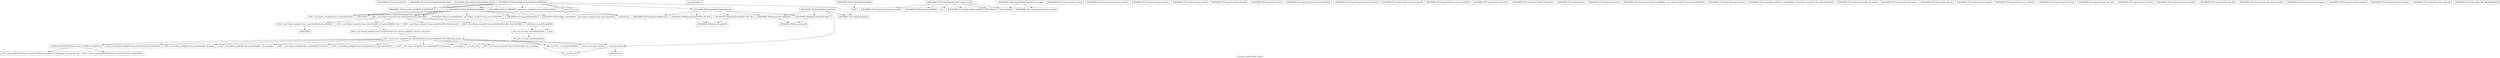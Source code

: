 digraph "Call graph: compute_dipole_chunk.ll" {
	label="Call graph: compute_dipole_chunk.ll";

	Node0x55aab68cc070 [shape=record,label="{_ZN9LAMMPS_NS7Compute7refreshEv}"];
	Node0x55aab68c67e0 [shape=record,label="{_ZN9LAMMPS_NS12ComputeChunk6unlockEPNS_3FixE}"];
	Node0x55aab6932a30 [shape=record,label="{_ZN9LAMMPS_NS12ComputeChunk4lockEPNS_3FixEll}"];
	Node0x55aab68d87b0 [shape=record,label="{_ZNSt7__cxx1112basic_stringIcSt11char_traitsIcESaIcEE12_M_constructIPKcEEvT_S8_}"];
	Node0x55aab68d87b0 -> Node0x55aab68dc130;
	Node0x55aab6919100 [shape=record,label="{_ZN9LAMMPS_NS18ComputeDipoleChunkC2EPNS_6LAMMPSEiPPc}"];
	Node0x55aab6919100 -> Node0x55aab68c1750;
	Node0x55aab6919100 -> Node0x55aab68c16d0;
	Node0x55aab6919100 -> Node0x55aab68e0bd0;
	Node0x55aab6919100 -> Node0x55aab6915ca0;
	Node0x55aab6919100 -> Node0x55aab68c6a70;
	Node0x55aab6919100 -> Node0x55aab6937360;
	Node0x55aab6919100 -> Node0x55aab68f5100;
	Node0x55aab6919100 -> Node0x55aab69391d0;
	Node0x55aab6919100 -> Node0x55aab690f990;
	Node0x55aab6919100 -> Node0x55aab68c1df0;
	Node0x55aab6919100 -> Node0x55aab6938f30;
	Node0x55aab68c1750 [shape=record,label="{_ZN9LAMMPS_NS12ComputeChunkC2EPNS_6LAMMPSEiPPc}"];
	Node0x55aab6937360 [shape=record,label="{_ZN9LAMMPS_NS5Error3allERKNSt7__cxx1112basic_stringIcSt11char_traitsIcESaIcEEEiS8_}"];
	Node0x55aab68c16d0 [shape=record,label="{_ZNSaIcEC1Ev}"];
	Node0x55aab68e0bd0 [shape=record,label="{_ZNSt7__cxx1112basic_stringIcSt11char_traitsIcESaIcEEC2IS3_EEPKcRKS3_}"];
	Node0x55aab68e0bd0 -> Node0x55aab690fa10;
	Node0x55aab68e0bd0 -> Node0x55aab6911d10;
	Node0x55aab68e0bd0 -> Node0x55aab69003c0;
	Node0x55aab68e0bd0 -> Node0x55aab68d87b0;
	Node0x55aab68e0bd0 -> Node0x55aab68d86e0;
	Node0x55aab68cc8f0 [shape=record,label="{__gxx_personality_v0}"];
	Node0x55aab68f5100 [shape=record,label="{_ZNSt7__cxx1112basic_stringIcSt11char_traitsIcESaIcEED1Ev}"];
	Node0x55aab69391d0 [shape=record,label="{_ZNSaIcED1Ev}"];
	Node0x55aab6938f30 [shape=record,label="{strncmp}"];
	Node0x55aab68c1df0 [shape=record,label="{strcmp}"];
	Node0x55aab690f990 [shape=record,label="{_ZN9LAMMPS_NS18ComputeDipoleChunk4initEv}"];
	Node0x55aab690f990 -> Node0x55aab68d24f0;
	Node0x55aab690f990 -> Node0x55aab68c16d0;
	Node0x55aab690f990 -> Node0x55aab68e0bd0;
	Node0x55aab690f990 -> Node0x55aab68d64c0;
	Node0x55aab690f990 -> Node0x55aab68f5100;
	Node0x55aab690f990 -> Node0x55aab69391d0;
	Node0x55aab690f990 -> Node0x55aab68d6e10;
	Node0x55aab68c6a70 [shape=record,label="{_ZN9LAMMPS_NS18ComputeDipoleChunk8allocateEv}"];
	Node0x55aab68c6a70 -> Node0x55aab68d7600;
	Node0x55aab68c6a70 -> Node0x55aab68d8ce0;
	Node0x55aab68c6a70 -> Node0x55aab68db760;
	Node0x55aab68c6a70 -> Node0x55aab68da1b0;
	Node0x55aab68c6a70 -> Node0x55aab68d9550;
	Node0x55aab6915ca0 [shape=record,label="{_ZN9LAMMPS_NS12ComputeChunkD2Ev}"];
	Node0x55aab68d2400 [shape=record,label="{_ZN9LAMMPS_NS18ComputeDipoleChunkD2Ev}"];
	Node0x55aab68d2400 -> Node0x55aab68d8ce0;
	Node0x55aab68d2400 -> Node0x55aab68dd390;
	Node0x55aab68d2400 -> Node0x55aab6915ca0;
	Node0x55aab68d2400 -> Node0x55aab68d9550;
	Node0x55aab68d8ce0 [shape=record,label="{_ZN9LAMMPS_NS6Memory7destroyIdEEvRPT_}"];
	Node0x55aab68d8ce0 -> Node0x55aab68dda80;
	Node0x55aab68dd390 [shape=record,label="{__clang_call_terminate}"];
	Node0x55aab68dd390 -> Node0x55aab68dedf0;
	Node0x55aab68dd390 -> Node0x55aab68e0f30;
	Node0x55aab68dedf0 [shape=record,label="{__cxa_begin_catch}"];
	Node0x55aab68e0f30 [shape=record,label="{_ZSt9terminatev}"];
	Node0x55aab68d9550 [shape=record,label="{_ZN9LAMMPS_NS6Memory7destroyIdEEvRPPT_}"];
	Node0x55aab68d9550 -> Node0x55aab68dda80;
	Node0x55aab68e48f0 [shape=record,label="{_ZN9LAMMPS_NS18ComputeDipoleChunkD0Ev}"];
	Node0x55aab68e48f0 -> Node0x55aab68e50a0;
	Node0x55aab68e50a0 [shape=record,label="{_ZdlPv}"];
	Node0x55aab68d24f0 [shape=record,label="{_ZN9LAMMPS_NS12ComputeChunk4initEv}"];
	Node0x55aab68d64c0 [shape=record,label="{_ZN9LAMMPS_NS5Force10pair_matchERKNSt7__cxx1112basic_stringIcSt11char_traitsIcESaIcEEEii}"];
	Node0x55aab68d6e10 [shape=record,label="{_ZN9LAMMPS_NS5Error7warningERKNSt7__cxx1112basic_stringIcSt11char_traitsIcESaIcEEEiS8_}"];
	Node0x55aab68e70e0 [shape=record,label="{_ZN9LAMMPS_NS18ComputeDipoleChunk13compute_arrayEv}"];
	Node0x55aab68e70e0 -> Node0x55aab68e83a0;
	Node0x55aab68e70e0 -> Node0x55aab68e9920;
	Node0x55aab68e70e0 -> Node0x55aab68ea400;
	Node0x55aab68e70e0 -> Node0x55aab68ebd90;
	Node0x55aab68e70e0 -> Node0x55aab68ea160;
	Node0x55aab68e70e0 -> Node0x55aab68ead30;
	Node0x55aab69030b0 [shape=record,label="{_ZN9LAMMPS_NS7Compute14compute_scalarEv}"];
	Node0x55aab6909a20 [shape=record,label="{_ZN9LAMMPS_NS12ComputeChunk14compute_vectorEv}"];
	Node0x55aab690ac90 [shape=record,label="{_ZN9LAMMPS_NS7Compute15compute_peratomEv}"];
	Node0x55aab690ba60 [shape=record,label="{_ZN9LAMMPS_NS7Compute13compute_localEv}"];
	Node0x55aab6910680 [shape=record,label="{_ZN9LAMMPS_NS7Compute15compute_pergridEv}"];
	Node0x55aab6913e50 [shape=record,label="{_ZN9LAMMPS_NS7Compute10set_arraysEi}"];
	Node0x55aab6914ae0 [shape=record,label="{_ZN9LAMMPS_NS7Compute17pack_forward_commEiPiPdiS1_}"];
	Node0x55aab69153b0 [shape=record,label="{_ZN9LAMMPS_NS7Compute19unpack_forward_commEiiPd}"];
	Node0x55aab6917810 [shape=record,label="{_ZN9LAMMPS_NS7Compute17pack_reverse_commEiiPd}"];
	Node0x55aab691a670 [shape=record,label="{_ZN9LAMMPS_NS7Compute19unpack_reverse_commEiPiPd}"];
	Node0x55aab68e83a0 [shape=record,label="{_ZN9LAMMPS_NS12ComputeChunk13compute_arrayEv}"];
	Node0x55aab68e9920 [shape=record,label="{_ZN9LAMMPS_NS6Domain5unmapEPKdiPd}"];
	Node0x55aab68ea400 [shape=record,label="{llvm.fmuladd.f64}"];
	Node0x55aab68ead30 [shape=record,label="{MPI_Allreduce}"];
	Node0x55aab68ebd90 [shape=record,label="{sqrt}"];
	Node0x55aab68ea160 [shape=record,label="{_ZN9LAMMPS_NS11MathSpecialL6squareERKd}"];
	Node0x55aab68d7600 [shape=record,label="{_ZN9LAMMPS_NS12ComputeChunk8allocateEv}"];
	Node0x55aab68da1b0 [shape=record,label="{_ZN9LAMMPS_NS6Memory6createIdEEPT_RS3_iPKc}"];
	Node0x55aab68da1b0 -> Node0x55aab68ed3a0;
	Node0x55aab68db760 [shape=record,label="{_ZN9LAMMPS_NS6Memory6createIdEEPPT_RS4_iiPKc}"];
	Node0x55aab68db760 -> Node0x55aab68ed3a0;
	Node0x55aab68eee30 [shape=record,label="{_ZN9LAMMPS_NS18ComputeDipoleChunk12memory_usageEv}"];
	Node0x55aab68eee30 -> Node0x55aab6900cc0;
	Node0x55aab68eee30 -> Node0x55aab68ea400;
	Node0x55aab6900cc0 [shape=record,label="{_ZN9LAMMPS_NS12ComputeChunk12memory_usageEv}"];
	Node0x55aab68f9df0 [shape=record,label="{_ZN9LAMMPS_NS7Compute15reset_extra_dofEv}"];
	Node0x55aab68fb8e0 [shape=record,label="{_ZN9LAMMPS_NS7Compute9init_listEiPNS_9NeighListE}"];
	Node0x55aab68fe570 [shape=record,label="{_ZN9LAMMPS_NS7Compute5setupEv}"];
	Node0x55aab691ac60 [shape=record,label="{_ZN9LAMMPS_NS7Compute10reset_gridEv}"];
	Node0x55aab6924240 [shape=record,label="{_ZN9LAMMPS_NS7Compute16get_grid_by_nameERKNSt7__cxx1112basic_stringIcSt11char_traitsIcESaIcEEERi}"];
	Node0x55aab6925010 [shape=record,label="{_ZN9LAMMPS_NS7Compute17get_grid_by_indexEi}"];
	Node0x55aab6926290 [shape=record,label="{_ZN9LAMMPS_NS7Compute20get_griddata_by_nameEiRKNSt7__cxx1112basic_stringIcSt11char_traitsIcESaIcEEERi}"];
	Node0x55aab6926f30 [shape=record,label="{_ZN9LAMMPS_NS7Compute21get_griddata_by_indexEi}"];
	Node0x55aab6928940 [shape=record,label="{_ZN9LAMMPS_NS7Compute14dof_remove_preEv}"];
	Node0x55aab68da0c0 [shape=record,label="{_ZN9LAMMPS_NS7Compute10dof_removeEi}"];
	Node0x55aab692b310 [shape=record,label="{_ZN9LAMMPS_NS7Compute11remove_biasEiPd}"];
	Node0x55aab692df20 [shape=record,label="{_ZN9LAMMPS_NS7Compute15remove_bias_thrEiPdS1_}"];
	Node0x55aab68db670 [shape=record,label="{_ZN9LAMMPS_NS7Compute15remove_bias_allEv}"];
	Node0x55aab692ed30 [shape=record,label="{_ZN9LAMMPS_NS7Compute16reapply_bias_allEv}"];
	Node0x55aab692f9e0 [shape=record,label="{_ZN9LAMMPS_NS7Compute12restore_biasEiPd}"];
	Node0x55aab6930cb0 [shape=record,label="{_ZN9LAMMPS_NS7Compute16restore_bias_thrEiPdS1_}"];
	Node0x55aab6931730 [shape=record,label="{_ZN9LAMMPS_NS7Compute16restore_bias_allEv}"];
	Node0x55aab6931c30 [shape=record,label="{_ZN9LAMMPS_NS7Compute23reset_extra_compute_fixEPKc}"];
	Node0x55aab6932b60 [shape=record,label="{_ZN9LAMMPS_NS12ComputeChunk11lock_enableEv}"];
	Node0x55aab6933d00 [shape=record,label="{_ZN9LAMMPS_NS12ComputeChunk12lock_disableEv}"];
	Node0x55aab6931620 [shape=record,label="{_ZN9LAMMPS_NS12ComputeChunk11lock_lengthEv}"];
	Node0x55aab69358d0 [shape=record,label="{_ZN9LAMMPS_NS7Compute19pair_setup_callbackEii}"];
	Node0x55aab690fa10 [shape=record,label="{_ZNSt7__cxx1112basic_stringIcSt11char_traitsIcESaIcEE13_M_local_dataEv}"];
	Node0x55aab6911d10 [shape=record,label="{_ZNSt7__cxx1112basic_stringIcSt11char_traitsIcESaIcEE12_Alloc_hiderC1EPcRKS3_}"];
	Node0x55aab6936550 [shape=record,label="{_ZN9LAMMPS_NS7Compute19pair_tally_callbackEiiiidddddd}"];
	Node0x55aab69003c0 [shape=record,label="{_ZNSt11char_traitsIcE6lengthEPKc}"];
	Node0x55aab69003c0 -> Node0x55aab68e19a0;
	Node0x55aab69003c0 -> Node0x55aab68f8a00;
	Node0x55aab68d86e0 [shape=record,label="{_ZNSt7__cxx1112basic_stringIcSt11char_traitsIcESaIcEE12_Alloc_hiderD2Ev}"];
	Node0x55aab68d86e0 -> Node0x55aab691b0e0;
	Node0x55aab68dc130 [shape=record,label="{_ZNSt7__cxx1112basic_stringIcSt11char_traitsIcESaIcEE16_M_construct_auxIPKcEEvT_S8_St12__false_type}"];
	Node0x55aab68dc130 -> Node0x55aab6925e10;
	Node0x55aab6925e10 [shape=record,label="{_ZNSt7__cxx1112basic_stringIcSt11char_traitsIcESaIcEE12_M_constructIPKcEEvT_S8_St20forward_iterator_tag}"];
	Node0x55aab6925e10 -> Node0x55aab68e0fa0;
	Node0x55aab6925e10 -> Node0x55aab68eead0;
	Node0x55aab6925e10 -> Node0x55aab6927800;
	Node0x55aab6925e10 -> Node0x55aab690a770;
	Node0x55aab6925e10 -> Node0x55aab690afa0;
	Node0x55aab6925e10 -> Node0x55aab6929210;
	Node0x55aab6925e10 -> Node0x55aab68ee3b0;
	Node0x55aab6925e10 -> Node0x55aab68ec050;
	Node0x55aab6925e10 -> Node0x55aab68dedf0;
	Node0x55aab6925e10 -> Node0x55aab68ee7d0;
	Node0x55aab6925e10 -> Node0x55aab68ecd80;
	Node0x55aab6925e10 -> Node0x55aab68e90e0;
	Node0x55aab6925e10 -> Node0x55aab6934400;
	Node0x55aab6925e10 -> Node0x55aab68dd390;
	Node0x55aab68e0fa0 [shape=record,label="{_ZN9__gnu_cxx17__is_null_pointerIKcEEbPT_}"];
	Node0x55aab68eead0 [shape=record,label="{_ZSt19__throw_logic_errorPKc}"];
	Node0x55aab6927800 [shape=record,label="{_ZSt8distanceIPKcENSt15iterator_traitsIT_E15difference_typeES3_S3_}"];
	Node0x55aab6927800 -> Node0x55aab6932d50;
	Node0x55aab6927800 -> Node0x55aab687b2f0;
	Node0x55aab690afa0 [shape=record,label="{_ZNSt7__cxx1112basic_stringIcSt11char_traitsIcESaIcEE7_M_dataEPc}"];
	Node0x55aab690a770 [shape=record,label="{_ZNSt7__cxx1112basic_stringIcSt11char_traitsIcESaIcEE9_M_createERmm}"];
	Node0x55aab6929210 [shape=record,label="{_ZNSt7__cxx1112basic_stringIcSt11char_traitsIcESaIcEE11_M_capacityEm}"];
	Node0x55aab68ec050 [shape=record,label="{_ZNSt7__cxx1112basic_stringIcSt11char_traitsIcESaIcEE13_S_copy_charsEPcPKcS7_}"];
	Node0x55aab68ee3b0 [shape=record,label="{_ZNKSt7__cxx1112basic_stringIcSt11char_traitsIcESaIcEE7_M_dataEv}"];
	Node0x55aab68ee7d0 [shape=record,label="{_ZNSt7__cxx1112basic_stringIcSt11char_traitsIcESaIcEE10_M_disposeEv}"];
	Node0x55aab68ecd80 [shape=record,label="{__cxa_rethrow}"];
	Node0x55aab68e90e0 [shape=record,label="{__cxa_end_catch}"];
	Node0x55aab6934400 [shape=record,label="{_ZNSt7__cxx1112basic_stringIcSt11char_traitsIcESaIcEE13_M_set_lengthEm}"];
	Node0x55aab687b2f0 [shape=record,label="{_ZSt10__distanceIPKcENSt15iterator_traitsIT_E15difference_typeES3_S3_St26random_access_iterator_tag}"];
	Node0x55aab6932d50 [shape=record,label="{_ZSt19__iterator_categoryIPKcENSt15iterator_traitsIT_E17iterator_categoryERKS3_}"];
	Node0x55aab68e19a0 [shape=record,label="{_ZN9__gnu_cxx11char_traitsIcE6lengthEPKc}"];
	Node0x55aab68e19a0 -> Node0x55aab68c2720;
	Node0x55aab68f8a00 [shape=record,label="{strlen}"];
	Node0x55aab68c2720 [shape=record,label="{_ZN9__gnu_cxx11char_traitsIcE2eqERKcS3_}"];
	Node0x55aab691b0e0 [shape=record,label="{_ZNSaIcED2Ev}"];
	Node0x55aab68dda80 [shape=record,label="{_ZN9LAMMPS_NS6Memory5sfreeEPv}"];
	Node0x55aab68ed3a0 [shape=record,label="{_ZN9LAMMPS_NS6Memory7smallocElPKc}"];
}
